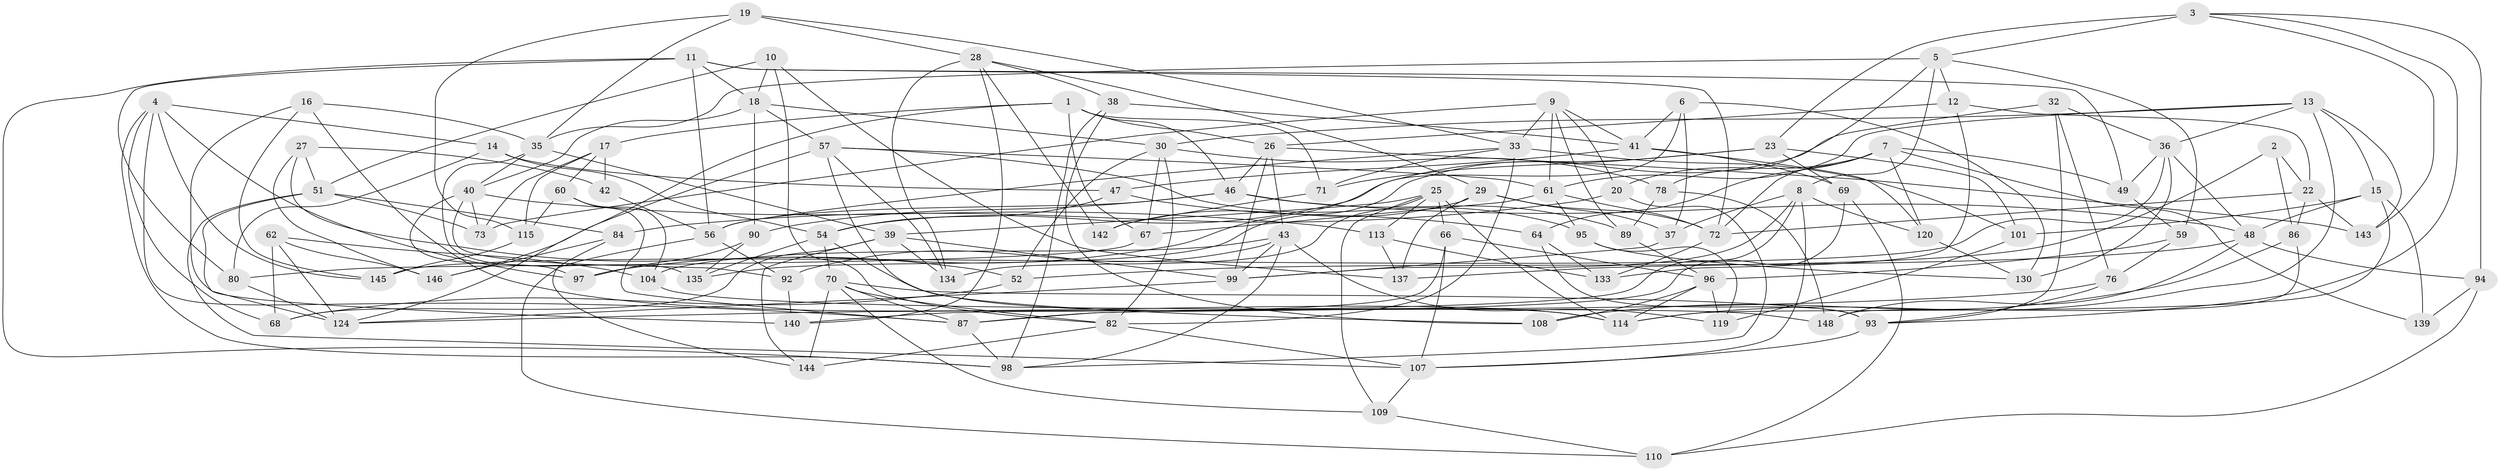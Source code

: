 // Generated by graph-tools (version 1.1) at 2025/52/02/27/25 19:52:33]
// undirected, 103 vertices, 245 edges
graph export_dot {
graph [start="1"]
  node [color=gray90,style=filled];
  1 [super="+85"];
  2;
  3 [super="+100"];
  4 [super="+129"];
  5 [super="+122"];
  6;
  7 [super="+24"];
  8 [super="+31"];
  9 [super="+103"];
  10;
  11 [super="+21"];
  12;
  13 [super="+53"];
  14;
  15 [super="+136"];
  16;
  17 [super="+34"];
  18 [super="+75"];
  19;
  20;
  22 [super="+127"];
  23 [super="+118"];
  25 [super="+81"];
  26 [super="+91"];
  27;
  28 [super="+77"];
  29 [super="+50"];
  30 [super="+79"];
  32;
  33 [super="+111"];
  35 [super="+44"];
  36 [super="+55"];
  37;
  38;
  39 [super="+45"];
  40 [super="+117"];
  41 [super="+147"];
  42;
  43 [super="+74"];
  46 [super="+83"];
  47;
  48 [super="+125"];
  49;
  51 [super="+63"];
  52;
  54 [super="+58"];
  56 [super="+65"];
  57 [super="+121"];
  59;
  60;
  61 [super="+131"];
  62;
  64;
  66;
  67;
  68;
  69;
  70 [super="+132"];
  71;
  72 [super="+116"];
  73;
  76;
  78;
  80;
  82 [super="+106"];
  84;
  86 [super="+88"];
  87 [super="+112"];
  89;
  90;
  92;
  93 [super="+102"];
  94;
  95;
  96 [super="+138"];
  97;
  98 [super="+128"];
  99 [super="+105"];
  101;
  104;
  107 [super="+141"];
  108;
  109;
  110;
  113;
  114 [super="+123"];
  115;
  119;
  120;
  124 [super="+126"];
  130;
  133;
  134;
  135;
  137;
  139;
  140;
  142;
  143;
  144;
  145;
  146;
  148;
  1 -- 67;
  1 -- 71;
  1 -- 46;
  1 -- 124;
  1 -- 17;
  1 -- 26;
  2 -- 86 [weight=2];
  2 -- 137;
  2 -- 22;
  3 -- 23 [weight=2];
  3 -- 93;
  3 -- 94;
  3 -- 5;
  3 -- 143;
  4 -- 68;
  4 -- 145;
  4 -- 97;
  4 -- 98;
  4 -- 14;
  4 -- 87;
  5 -- 59;
  5 -- 12;
  5 -- 8;
  5 -- 78;
  5 -- 35;
  6 -- 41;
  6 -- 97;
  6 -- 37;
  6 -- 130;
  7 -- 20;
  7 -- 72;
  7 -- 64;
  7 -- 120;
  7 -- 49;
  7 -- 139;
  8 -- 120;
  8 -- 37;
  8 -- 99;
  8 -- 107;
  8 -- 140;
  9 -- 73;
  9 -- 33;
  9 -- 41;
  9 -- 89;
  9 -- 20;
  9 -- 61;
  10 -- 82;
  10 -- 137;
  10 -- 18;
  10 -- 51;
  11 -- 49;
  11 -- 98;
  11 -- 18;
  11 -- 56;
  11 -- 80;
  11 -- 72;
  12 -- 26;
  12 -- 22;
  12 -- 133;
  13 -- 143;
  13 -- 15;
  13 -- 61;
  13 -- 114;
  13 -- 36;
  13 -- 30;
  14 -- 54;
  14 -- 47;
  14 -- 80;
  15 -- 48;
  15 -- 114;
  15 -- 139 [weight=2];
  15 -- 101;
  16 -- 140;
  16 -- 145;
  16 -- 35;
  16 -- 114;
  17 -- 115;
  17 -- 42 [weight=2];
  17 -- 73;
  17 -- 60;
  18 -- 30;
  18 -- 40;
  18 -- 90;
  18 -- 57;
  19 -- 115;
  19 -- 35;
  19 -- 33;
  19 -- 28;
  20 -- 84;
  20 -- 98;
  22 -- 143;
  22 -- 72;
  22 -- 86 [weight=2];
  23 -- 101;
  23 -- 54;
  23 -- 69;
  23 -- 71;
  25 -- 113;
  25 -- 66;
  25 -- 109;
  25 -- 134;
  25 -- 39;
  25 -- 114;
  26 -- 99;
  26 -- 43;
  26 -- 46;
  26 -- 143;
  27 -- 51;
  27 -- 42;
  27 -- 52;
  27 -- 146;
  28 -- 134;
  28 -- 142;
  28 -- 140;
  28 -- 29;
  28 -- 38;
  29 -- 142 [weight=2];
  29 -- 137;
  29 -- 72;
  29 -- 37;
  30 -- 52;
  30 -- 82;
  30 -- 67;
  30 -- 78;
  32 -- 135;
  32 -- 36;
  32 -- 76;
  32 -- 93;
  33 -- 71;
  33 -- 82;
  33 -- 101;
  33 -- 56;
  35 -- 40;
  35 -- 135;
  35 -- 39;
  36 -- 49;
  36 -- 130;
  36 -- 145;
  36 -- 48;
  37 -- 99;
  38 -- 108;
  38 -- 41;
  38 -- 98;
  39 -- 144;
  39 -- 68;
  39 -- 99;
  39 -- 134;
  40 -- 73;
  40 -- 97;
  40 -- 92;
  40 -- 113;
  41 -- 69;
  41 -- 47;
  41 -- 120;
  42 -- 56;
  43 -- 98;
  43 -- 119;
  43 -- 92;
  43 -- 104;
  43 -- 99;
  46 -- 56;
  46 -- 90;
  46 -- 48;
  46 -- 89;
  47 -- 64;
  47 -- 54;
  48 -- 94;
  48 -- 148;
  48 -- 52;
  49 -- 59;
  51 -- 73;
  51 -- 107;
  51 -- 124;
  51 -- 84;
  52 -- 68;
  54 -- 114;
  54 -- 70;
  54 -- 135;
  56 -- 110;
  56 -- 92;
  57 -- 61;
  57 -- 134;
  57 -- 146;
  57 -- 108;
  57 -- 95;
  59 -- 76;
  59 -- 96;
  60 -- 104;
  60 -- 87;
  60 -- 115;
  61 -- 67;
  61 -- 72;
  61 -- 95;
  62 -- 104;
  62 -- 124;
  62 -- 68;
  62 -- 146;
  64 -- 133;
  64 -- 93;
  66 -- 107;
  66 -- 87;
  66 -- 96;
  67 -- 80;
  69 -- 110;
  69 -- 87;
  70 -- 109;
  70 -- 87;
  70 -- 144;
  70 -- 82;
  70 -- 93;
  71 -- 142;
  72 -- 133;
  76 -- 124;
  76 -- 93;
  78 -- 148;
  78 -- 89;
  80 -- 124;
  82 -- 144;
  82 -- 107;
  84 -- 146;
  84 -- 144;
  86 -- 108;
  86 -- 148;
  87 -- 98;
  89 -- 96;
  90 -- 135;
  90 -- 97;
  92 -- 140;
  93 -- 107;
  94 -- 139;
  94 -- 110;
  95 -- 130;
  95 -- 119;
  96 -- 108;
  96 -- 119;
  96 -- 114;
  99 -- 124;
  101 -- 119;
  104 -- 148;
  107 -- 109;
  109 -- 110;
  113 -- 137;
  113 -- 133;
  115 -- 145;
  120 -- 130;
}
